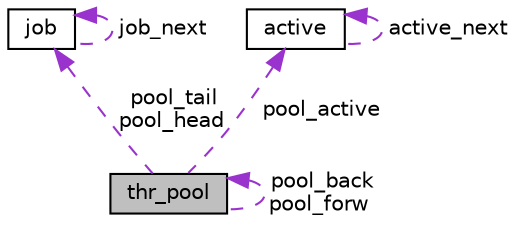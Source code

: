 digraph "thr_pool"
{
 // LATEX_PDF_SIZE
  edge [fontname="Helvetica",fontsize="10",labelfontname="Helvetica",labelfontsize="10"];
  node [fontname="Helvetica",fontsize="10",shape=record];
  Node1 [label="thr_pool",height=0.2,width=0.4,color="black", fillcolor="grey75", style="filled", fontcolor="black",tooltip=" "];
  Node1 -> Node1 [dir="back",color="darkorchid3",fontsize="10",style="dashed",label=" pool_back\npool_forw" ,fontname="Helvetica"];
  Node2 -> Node1 [dir="back",color="darkorchid3",fontsize="10",style="dashed",label=" pool_tail\npool_head" ,fontname="Helvetica"];
  Node2 [label="job",height=0.2,width=0.4,color="black", fillcolor="white", style="filled",URL="$structjob.html",tooltip=" "];
  Node2 -> Node2 [dir="back",color="darkorchid3",fontsize="10",style="dashed",label=" job_next" ,fontname="Helvetica"];
  Node3 -> Node1 [dir="back",color="darkorchid3",fontsize="10",style="dashed",label=" pool_active" ,fontname="Helvetica"];
  Node3 [label="active",height=0.2,width=0.4,color="black", fillcolor="white", style="filled",URL="$structactive.html",tooltip=" "];
  Node3 -> Node3 [dir="back",color="darkorchid3",fontsize="10",style="dashed",label=" active_next" ,fontname="Helvetica"];
}
